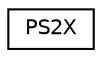 digraph "Graphical Class Hierarchy"
{
  edge [fontname="Helvetica",fontsize="10",labelfontname="Helvetica",labelfontsize="10"];
  node [fontname="Helvetica",fontsize="10",shape=record];
  rankdir="LR";
  Node1 [label="PS2X",height=0.2,width=0.4,color="black", fillcolor="white", style="filled",URL="$classPS2X.html",tooltip="Modifed PS2X library. "];
}
